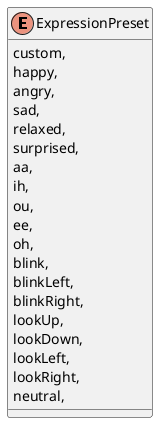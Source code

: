 @startuml
enum ExpressionPreset {
    custom,
    happy,
    angry,
    sad,
    relaxed,
    surprised,
    aa,
    ih,
    ou,
    ee,
    oh,
    blink,
    blinkLeft,
    blinkRight,
    lookUp,
    lookDown,
    lookLeft,
    lookRight,
    neutral,
}
@enduml
